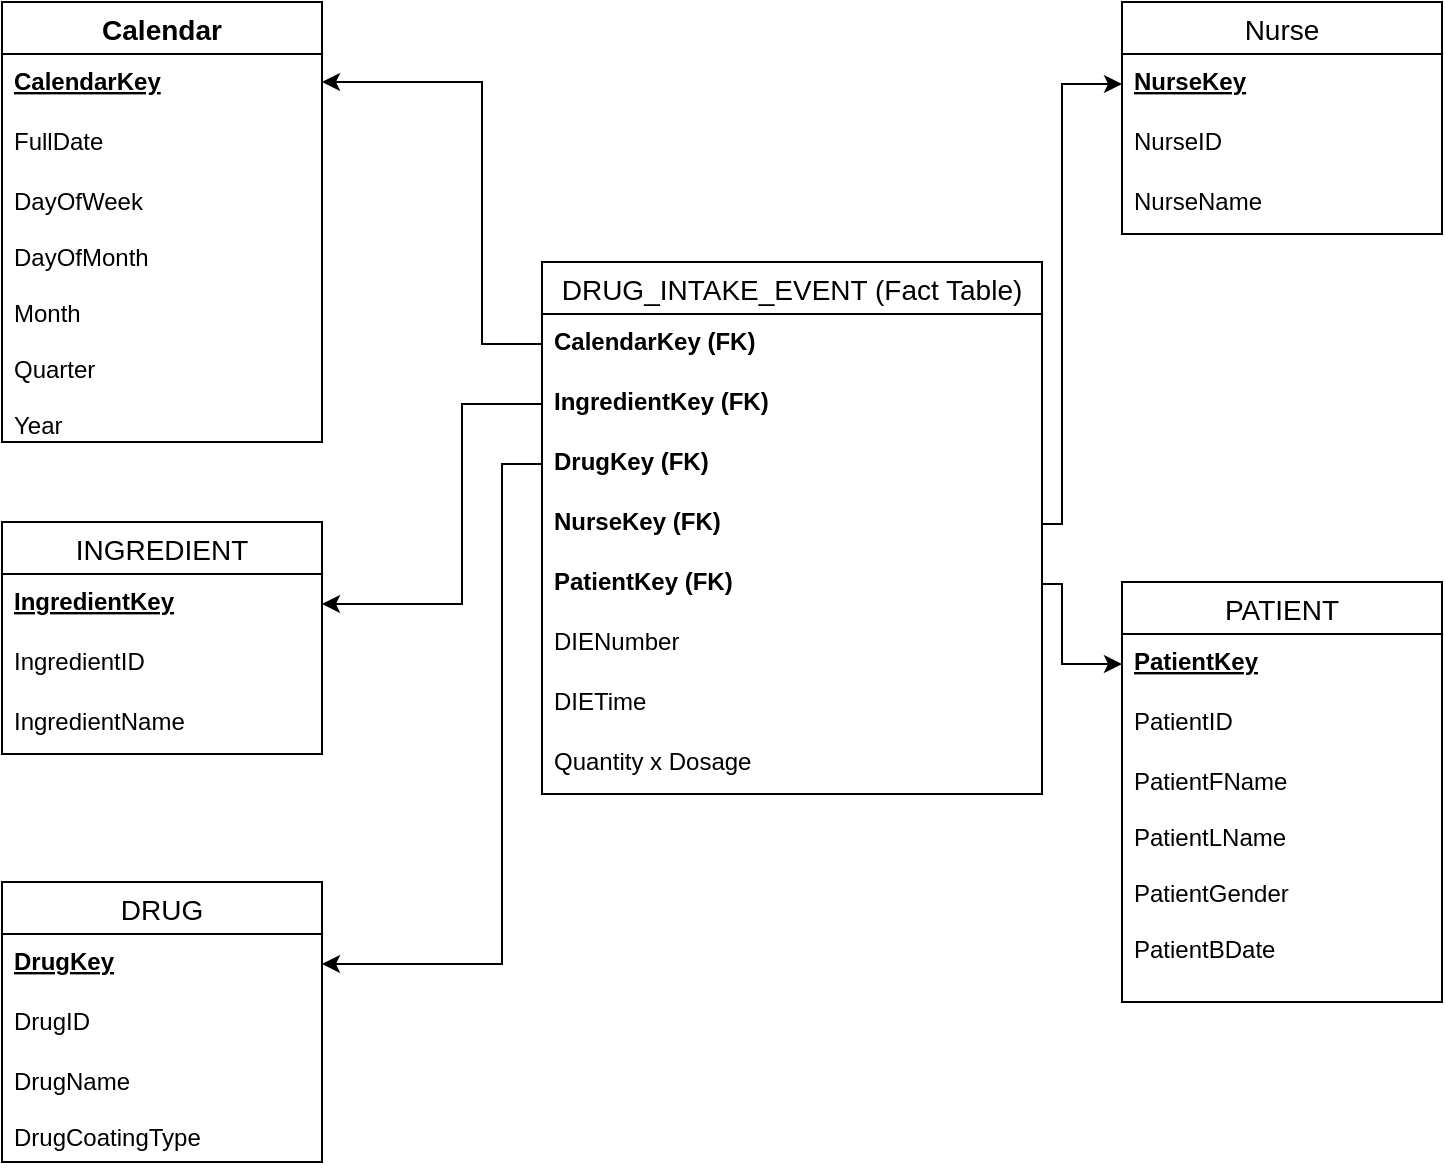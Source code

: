 <mxfile version="13.10.0" type="github">
  <diagram id="nlnpD7h9nG1c3ba-XkcP" name="Page-1">
    <mxGraphModel dx="1056" dy="515" grid="1" gridSize="10" guides="1" tooltips="1" connect="1" arrows="1" fold="1" page="1" pageScale="1" pageWidth="850" pageHeight="1100" math="0" shadow="0">
      <root>
        <mxCell id="0" />
        <mxCell id="1" parent="0" />
        <mxCell id="Ff9cAJZjgPY4U1qpb2fC-2" value="Calendar" style="swimlane;fontStyle=1;childLayout=stackLayout;horizontal=1;startSize=26;horizontalStack=0;resizeParent=1;resizeParentMax=0;resizeLast=0;collapsible=1;marginBottom=0;align=center;fontSize=14;" vertex="1" parent="1">
          <mxGeometry x="80" y="70" width="160" height="220" as="geometry" />
        </mxCell>
        <mxCell id="Ff9cAJZjgPY4U1qpb2fC-3" value="CalendarKey" style="text;strokeColor=none;fillColor=none;spacingLeft=4;spacingRight=4;overflow=hidden;rotatable=0;points=[[0,0.5],[1,0.5]];portConstraint=eastwest;fontSize=12;fontStyle=5" vertex="1" parent="Ff9cAJZjgPY4U1qpb2fC-2">
          <mxGeometry y="26" width="160" height="30" as="geometry" />
        </mxCell>
        <mxCell id="Ff9cAJZjgPY4U1qpb2fC-4" value="FullDate" style="text;strokeColor=none;fillColor=none;spacingLeft=4;spacingRight=4;overflow=hidden;rotatable=0;points=[[0,0.5],[1,0.5]];portConstraint=eastwest;fontSize=12;" vertex="1" parent="Ff9cAJZjgPY4U1qpb2fC-2">
          <mxGeometry y="56" width="160" height="30" as="geometry" />
        </mxCell>
        <mxCell id="Ff9cAJZjgPY4U1qpb2fC-5" value="DayOfWeek&#xa;&#xa;DayOfMonth&#xa;&#xa;Month&#xa;&#xa;Quarter&#xa;&#xa;Year" style="text;strokeColor=none;fillColor=none;spacingLeft=4;spacingRight=4;overflow=hidden;rotatable=0;points=[[0,0.5],[1,0.5]];portConstraint=eastwest;fontSize=12;" vertex="1" parent="Ff9cAJZjgPY4U1qpb2fC-2">
          <mxGeometry y="86" width="160" height="134" as="geometry" />
        </mxCell>
        <mxCell id="Ff9cAJZjgPY4U1qpb2fC-8" value="DRUG_INTAKE_EVENT (Fact Table)" style="swimlane;fontStyle=0;childLayout=stackLayout;horizontal=1;startSize=26;horizontalStack=0;resizeParent=1;resizeParentMax=0;resizeLast=0;collapsible=1;marginBottom=0;align=center;fontSize=14;" vertex="1" parent="1">
          <mxGeometry x="350" y="200" width="250" height="266" as="geometry" />
        </mxCell>
        <mxCell id="Ff9cAJZjgPY4U1qpb2fC-9" value="CalendarKey (FK)" style="text;strokeColor=none;fillColor=none;spacingLeft=4;spacingRight=4;overflow=hidden;rotatable=0;points=[[0,0.5],[1,0.5]];portConstraint=eastwest;fontSize=12;fontStyle=1" vertex="1" parent="Ff9cAJZjgPY4U1qpb2fC-8">
          <mxGeometry y="26" width="250" height="30" as="geometry" />
        </mxCell>
        <mxCell id="Ff9cAJZjgPY4U1qpb2fC-10" value="IngredientKey (FK)" style="text;strokeColor=none;fillColor=none;spacingLeft=4;spacingRight=4;overflow=hidden;rotatable=0;points=[[0,0.5],[1,0.5]];portConstraint=eastwest;fontSize=12;fontStyle=1" vertex="1" parent="Ff9cAJZjgPY4U1qpb2fC-8">
          <mxGeometry y="56" width="250" height="30" as="geometry" />
        </mxCell>
        <mxCell id="Ff9cAJZjgPY4U1qpb2fC-32" value="DrugKey (FK)" style="text;strokeColor=none;fillColor=none;spacingLeft=4;spacingRight=4;overflow=hidden;rotatable=0;points=[[0,0.5],[1,0.5]];portConstraint=eastwest;fontSize=12;fontStyle=1" vertex="1" parent="Ff9cAJZjgPY4U1qpb2fC-8">
          <mxGeometry y="86" width="250" height="30" as="geometry" />
        </mxCell>
        <mxCell id="Ff9cAJZjgPY4U1qpb2fC-33" value="NurseKey (FK)" style="text;strokeColor=none;fillColor=none;spacingLeft=4;spacingRight=4;overflow=hidden;rotatable=0;points=[[0,0.5],[1,0.5]];portConstraint=eastwest;fontSize=12;fontStyle=1" vertex="1" parent="Ff9cAJZjgPY4U1qpb2fC-8">
          <mxGeometry y="116" width="250" height="30" as="geometry" />
        </mxCell>
        <mxCell id="Ff9cAJZjgPY4U1qpb2fC-34" value="PatientKey (FK)" style="text;strokeColor=none;fillColor=none;spacingLeft=4;spacingRight=4;overflow=hidden;rotatable=0;points=[[0,0.5],[1,0.5]];portConstraint=eastwest;fontSize=12;fontStyle=1" vertex="1" parent="Ff9cAJZjgPY4U1qpb2fC-8">
          <mxGeometry y="146" width="250" height="30" as="geometry" />
        </mxCell>
        <mxCell id="Ff9cAJZjgPY4U1qpb2fC-35" value="DIENumber" style="text;strokeColor=none;fillColor=none;spacingLeft=4;spacingRight=4;overflow=hidden;rotatable=0;points=[[0,0.5],[1,0.5]];portConstraint=eastwest;fontSize=12;" vertex="1" parent="Ff9cAJZjgPY4U1qpb2fC-8">
          <mxGeometry y="176" width="250" height="30" as="geometry" />
        </mxCell>
        <mxCell id="Ff9cAJZjgPY4U1qpb2fC-36" value="DIETime" style="text;strokeColor=none;fillColor=none;spacingLeft=4;spacingRight=4;overflow=hidden;rotatable=0;points=[[0,0.5],[1,0.5]];portConstraint=eastwest;fontSize=12;" vertex="1" parent="Ff9cAJZjgPY4U1qpb2fC-8">
          <mxGeometry y="206" width="250" height="30" as="geometry" />
        </mxCell>
        <mxCell id="Ff9cAJZjgPY4U1qpb2fC-37" value="Quantity x Dosage" style="text;strokeColor=none;fillColor=none;spacingLeft=4;spacingRight=4;overflow=hidden;rotatable=0;points=[[0,0.5],[1,0.5]];portConstraint=eastwest;fontSize=12;" vertex="1" parent="Ff9cAJZjgPY4U1qpb2fC-8">
          <mxGeometry y="236" width="250" height="30" as="geometry" />
        </mxCell>
        <mxCell id="Ff9cAJZjgPY4U1qpb2fC-12" value="Nurse" style="swimlane;fontStyle=0;childLayout=stackLayout;horizontal=1;startSize=26;horizontalStack=0;resizeParent=1;resizeParentMax=0;resizeLast=0;collapsible=1;marginBottom=0;align=center;fontSize=14;" vertex="1" parent="1">
          <mxGeometry x="640" y="70" width="160" height="116" as="geometry" />
        </mxCell>
        <mxCell id="Ff9cAJZjgPY4U1qpb2fC-13" value="NurseKey" style="text;strokeColor=none;fillColor=none;spacingLeft=4;spacingRight=4;overflow=hidden;rotatable=0;points=[[0,0.5],[1,0.5]];portConstraint=eastwest;fontSize=12;fontStyle=5" vertex="1" parent="Ff9cAJZjgPY4U1qpb2fC-12">
          <mxGeometry y="26" width="160" height="30" as="geometry" />
        </mxCell>
        <mxCell id="Ff9cAJZjgPY4U1qpb2fC-14" value="NurseID" style="text;strokeColor=none;fillColor=none;spacingLeft=4;spacingRight=4;overflow=hidden;rotatable=0;points=[[0,0.5],[1,0.5]];portConstraint=eastwest;fontSize=12;" vertex="1" parent="Ff9cAJZjgPY4U1qpb2fC-12">
          <mxGeometry y="56" width="160" height="30" as="geometry" />
        </mxCell>
        <mxCell id="Ff9cAJZjgPY4U1qpb2fC-15" value="NurseName" style="text;strokeColor=none;fillColor=none;spacingLeft=4;spacingRight=4;overflow=hidden;rotatable=0;points=[[0,0.5],[1,0.5]];portConstraint=eastwest;fontSize=12;" vertex="1" parent="Ff9cAJZjgPY4U1qpb2fC-12">
          <mxGeometry y="86" width="160" height="30" as="geometry" />
        </mxCell>
        <mxCell id="Ff9cAJZjgPY4U1qpb2fC-16" value="INGREDIENT" style="swimlane;fontStyle=0;childLayout=stackLayout;horizontal=1;startSize=26;horizontalStack=0;resizeParent=1;resizeParentMax=0;resizeLast=0;collapsible=1;marginBottom=0;align=center;fontSize=14;" vertex="1" parent="1">
          <mxGeometry x="80" y="330" width="160" height="116" as="geometry" />
        </mxCell>
        <mxCell id="Ff9cAJZjgPY4U1qpb2fC-17" value="IngredientKey" style="text;strokeColor=none;fillColor=none;spacingLeft=4;spacingRight=4;overflow=hidden;rotatable=0;points=[[0,0.5],[1,0.5]];portConstraint=eastwest;fontSize=12;fontStyle=5" vertex="1" parent="Ff9cAJZjgPY4U1qpb2fC-16">
          <mxGeometry y="26" width="160" height="30" as="geometry" />
        </mxCell>
        <mxCell id="Ff9cAJZjgPY4U1qpb2fC-18" value="IngredientID" style="text;strokeColor=none;fillColor=none;spacingLeft=4;spacingRight=4;overflow=hidden;rotatable=0;points=[[0,0.5],[1,0.5]];portConstraint=eastwest;fontSize=12;" vertex="1" parent="Ff9cAJZjgPY4U1qpb2fC-16">
          <mxGeometry y="56" width="160" height="30" as="geometry" />
        </mxCell>
        <mxCell id="Ff9cAJZjgPY4U1qpb2fC-19" value="IngredientName" style="text;strokeColor=none;fillColor=none;spacingLeft=4;spacingRight=4;overflow=hidden;rotatable=0;points=[[0,0.5],[1,0.5]];portConstraint=eastwest;fontSize=12;" vertex="1" parent="Ff9cAJZjgPY4U1qpb2fC-16">
          <mxGeometry y="86" width="160" height="30" as="geometry" />
        </mxCell>
        <mxCell id="Ff9cAJZjgPY4U1qpb2fC-20" value="DRUG" style="swimlane;fontStyle=0;childLayout=stackLayout;horizontal=1;startSize=26;horizontalStack=0;resizeParent=1;resizeParentMax=0;resizeLast=0;collapsible=1;marginBottom=0;align=center;fontSize=14;" vertex="1" parent="1">
          <mxGeometry x="80" y="510" width="160" height="140" as="geometry" />
        </mxCell>
        <mxCell id="Ff9cAJZjgPY4U1qpb2fC-21" value="DrugKey" style="text;strokeColor=none;fillColor=none;spacingLeft=4;spacingRight=4;overflow=hidden;rotatable=0;points=[[0,0.5],[1,0.5]];portConstraint=eastwest;fontSize=12;fontStyle=5" vertex="1" parent="Ff9cAJZjgPY4U1qpb2fC-20">
          <mxGeometry y="26" width="160" height="30" as="geometry" />
        </mxCell>
        <mxCell id="Ff9cAJZjgPY4U1qpb2fC-22" value="DrugID" style="text;strokeColor=none;fillColor=none;spacingLeft=4;spacingRight=4;overflow=hidden;rotatable=0;points=[[0,0.5],[1,0.5]];portConstraint=eastwest;fontSize=12;" vertex="1" parent="Ff9cAJZjgPY4U1qpb2fC-20">
          <mxGeometry y="56" width="160" height="30" as="geometry" />
        </mxCell>
        <mxCell id="Ff9cAJZjgPY4U1qpb2fC-23" value="DrugName&#xa;&#xa;DrugCoatingType" style="text;strokeColor=none;fillColor=none;spacingLeft=4;spacingRight=4;overflow=hidden;rotatable=0;points=[[0,0.5],[1,0.5]];portConstraint=eastwest;fontSize=12;" vertex="1" parent="Ff9cAJZjgPY4U1qpb2fC-20">
          <mxGeometry y="86" width="160" height="54" as="geometry" />
        </mxCell>
        <mxCell id="Ff9cAJZjgPY4U1qpb2fC-24" value="PATIENT" style="swimlane;fontStyle=0;childLayout=stackLayout;horizontal=1;startSize=26;horizontalStack=0;resizeParent=1;resizeParentMax=0;resizeLast=0;collapsible=1;marginBottom=0;align=center;fontSize=14;" vertex="1" parent="1">
          <mxGeometry x="640" y="360" width="160" height="210" as="geometry" />
        </mxCell>
        <mxCell id="Ff9cAJZjgPY4U1qpb2fC-25" value="PatientKey" style="text;strokeColor=none;fillColor=none;spacingLeft=4;spacingRight=4;overflow=hidden;rotatable=0;points=[[0,0.5],[1,0.5]];portConstraint=eastwest;fontSize=12;fontStyle=5" vertex="1" parent="Ff9cAJZjgPY4U1qpb2fC-24">
          <mxGeometry y="26" width="160" height="30" as="geometry" />
        </mxCell>
        <mxCell id="Ff9cAJZjgPY4U1qpb2fC-26" value="PatientID" style="text;strokeColor=none;fillColor=none;spacingLeft=4;spacingRight=4;overflow=hidden;rotatable=0;points=[[0,0.5],[1,0.5]];portConstraint=eastwest;fontSize=12;" vertex="1" parent="Ff9cAJZjgPY4U1qpb2fC-24">
          <mxGeometry y="56" width="160" height="30" as="geometry" />
        </mxCell>
        <mxCell id="Ff9cAJZjgPY4U1qpb2fC-27" value="PatientFName&#xa;&#xa;PatientLName&#xa;&#xa;PatientGender&#xa;&#xa;PatientBDate" style="text;strokeColor=none;fillColor=none;spacingLeft=4;spacingRight=4;overflow=hidden;rotatable=0;points=[[0,0.5],[1,0.5]];portConstraint=eastwest;fontSize=12;" vertex="1" parent="Ff9cAJZjgPY4U1qpb2fC-24">
          <mxGeometry y="86" width="160" height="124" as="geometry" />
        </mxCell>
        <mxCell id="Ff9cAJZjgPY4U1qpb2fC-30" style="edgeStyle=orthogonalEdgeStyle;rounded=0;orthogonalLoop=1;jettySize=auto;html=1;" edge="1" parent="1" source="Ff9cAJZjgPY4U1qpb2fC-9" target="Ff9cAJZjgPY4U1qpb2fC-3">
          <mxGeometry relative="1" as="geometry">
            <mxPoint x="350" y="110" as="targetPoint" />
            <Array as="points">
              <mxPoint x="320" y="241" />
              <mxPoint x="320" y="110" />
            </Array>
          </mxGeometry>
        </mxCell>
        <mxCell id="Ff9cAJZjgPY4U1qpb2fC-31" style="edgeStyle=orthogonalEdgeStyle;rounded=0;orthogonalLoop=1;jettySize=auto;html=1;entryX=1;entryY=0.5;entryDx=0;entryDy=0;" edge="1" parent="1" source="Ff9cAJZjgPY4U1qpb2fC-10" target="Ff9cAJZjgPY4U1qpb2fC-17">
          <mxGeometry relative="1" as="geometry">
            <mxPoint x="320" y="370" as="targetPoint" />
            <Array as="points">
              <mxPoint x="310" y="271" />
              <mxPoint x="310" y="371" />
            </Array>
          </mxGeometry>
        </mxCell>
        <mxCell id="Ff9cAJZjgPY4U1qpb2fC-38" style="edgeStyle=orthogonalEdgeStyle;rounded=0;orthogonalLoop=1;jettySize=auto;html=1;entryX=1;entryY=0.5;entryDx=0;entryDy=0;" edge="1" parent="1" source="Ff9cAJZjgPY4U1qpb2fC-32" target="Ff9cAJZjgPY4U1qpb2fC-21">
          <mxGeometry relative="1" as="geometry">
            <mxPoint x="330" y="550.727" as="targetPoint" />
            <Array as="points">
              <mxPoint x="330" y="301" />
              <mxPoint x="330" y="551" />
            </Array>
          </mxGeometry>
        </mxCell>
        <mxCell id="Ff9cAJZjgPY4U1qpb2fC-39" style="edgeStyle=orthogonalEdgeStyle;rounded=0;orthogonalLoop=1;jettySize=auto;html=1;entryX=0;entryY=0.5;entryDx=0;entryDy=0;" edge="1" parent="1" source="Ff9cAJZjgPY4U1qpb2fC-33" target="Ff9cAJZjgPY4U1qpb2fC-13">
          <mxGeometry relative="1" as="geometry">
            <mxPoint x="600" y="110" as="targetPoint" />
            <Array as="points">
              <mxPoint x="610" y="331" />
              <mxPoint x="610" y="111" />
            </Array>
          </mxGeometry>
        </mxCell>
        <mxCell id="Ff9cAJZjgPY4U1qpb2fC-40" style="edgeStyle=orthogonalEdgeStyle;rounded=0;orthogonalLoop=1;jettySize=auto;html=1;entryX=0;entryY=0.5;entryDx=0;entryDy=0;" edge="1" parent="1" source="Ff9cAJZjgPY4U1qpb2fC-34" target="Ff9cAJZjgPY4U1qpb2fC-25">
          <mxGeometry relative="1" as="geometry">
            <mxPoint x="600" y="410" as="targetPoint" />
            <Array as="points">
              <mxPoint x="610" y="361" />
              <mxPoint x="610" y="401" />
            </Array>
          </mxGeometry>
        </mxCell>
      </root>
    </mxGraphModel>
  </diagram>
</mxfile>
